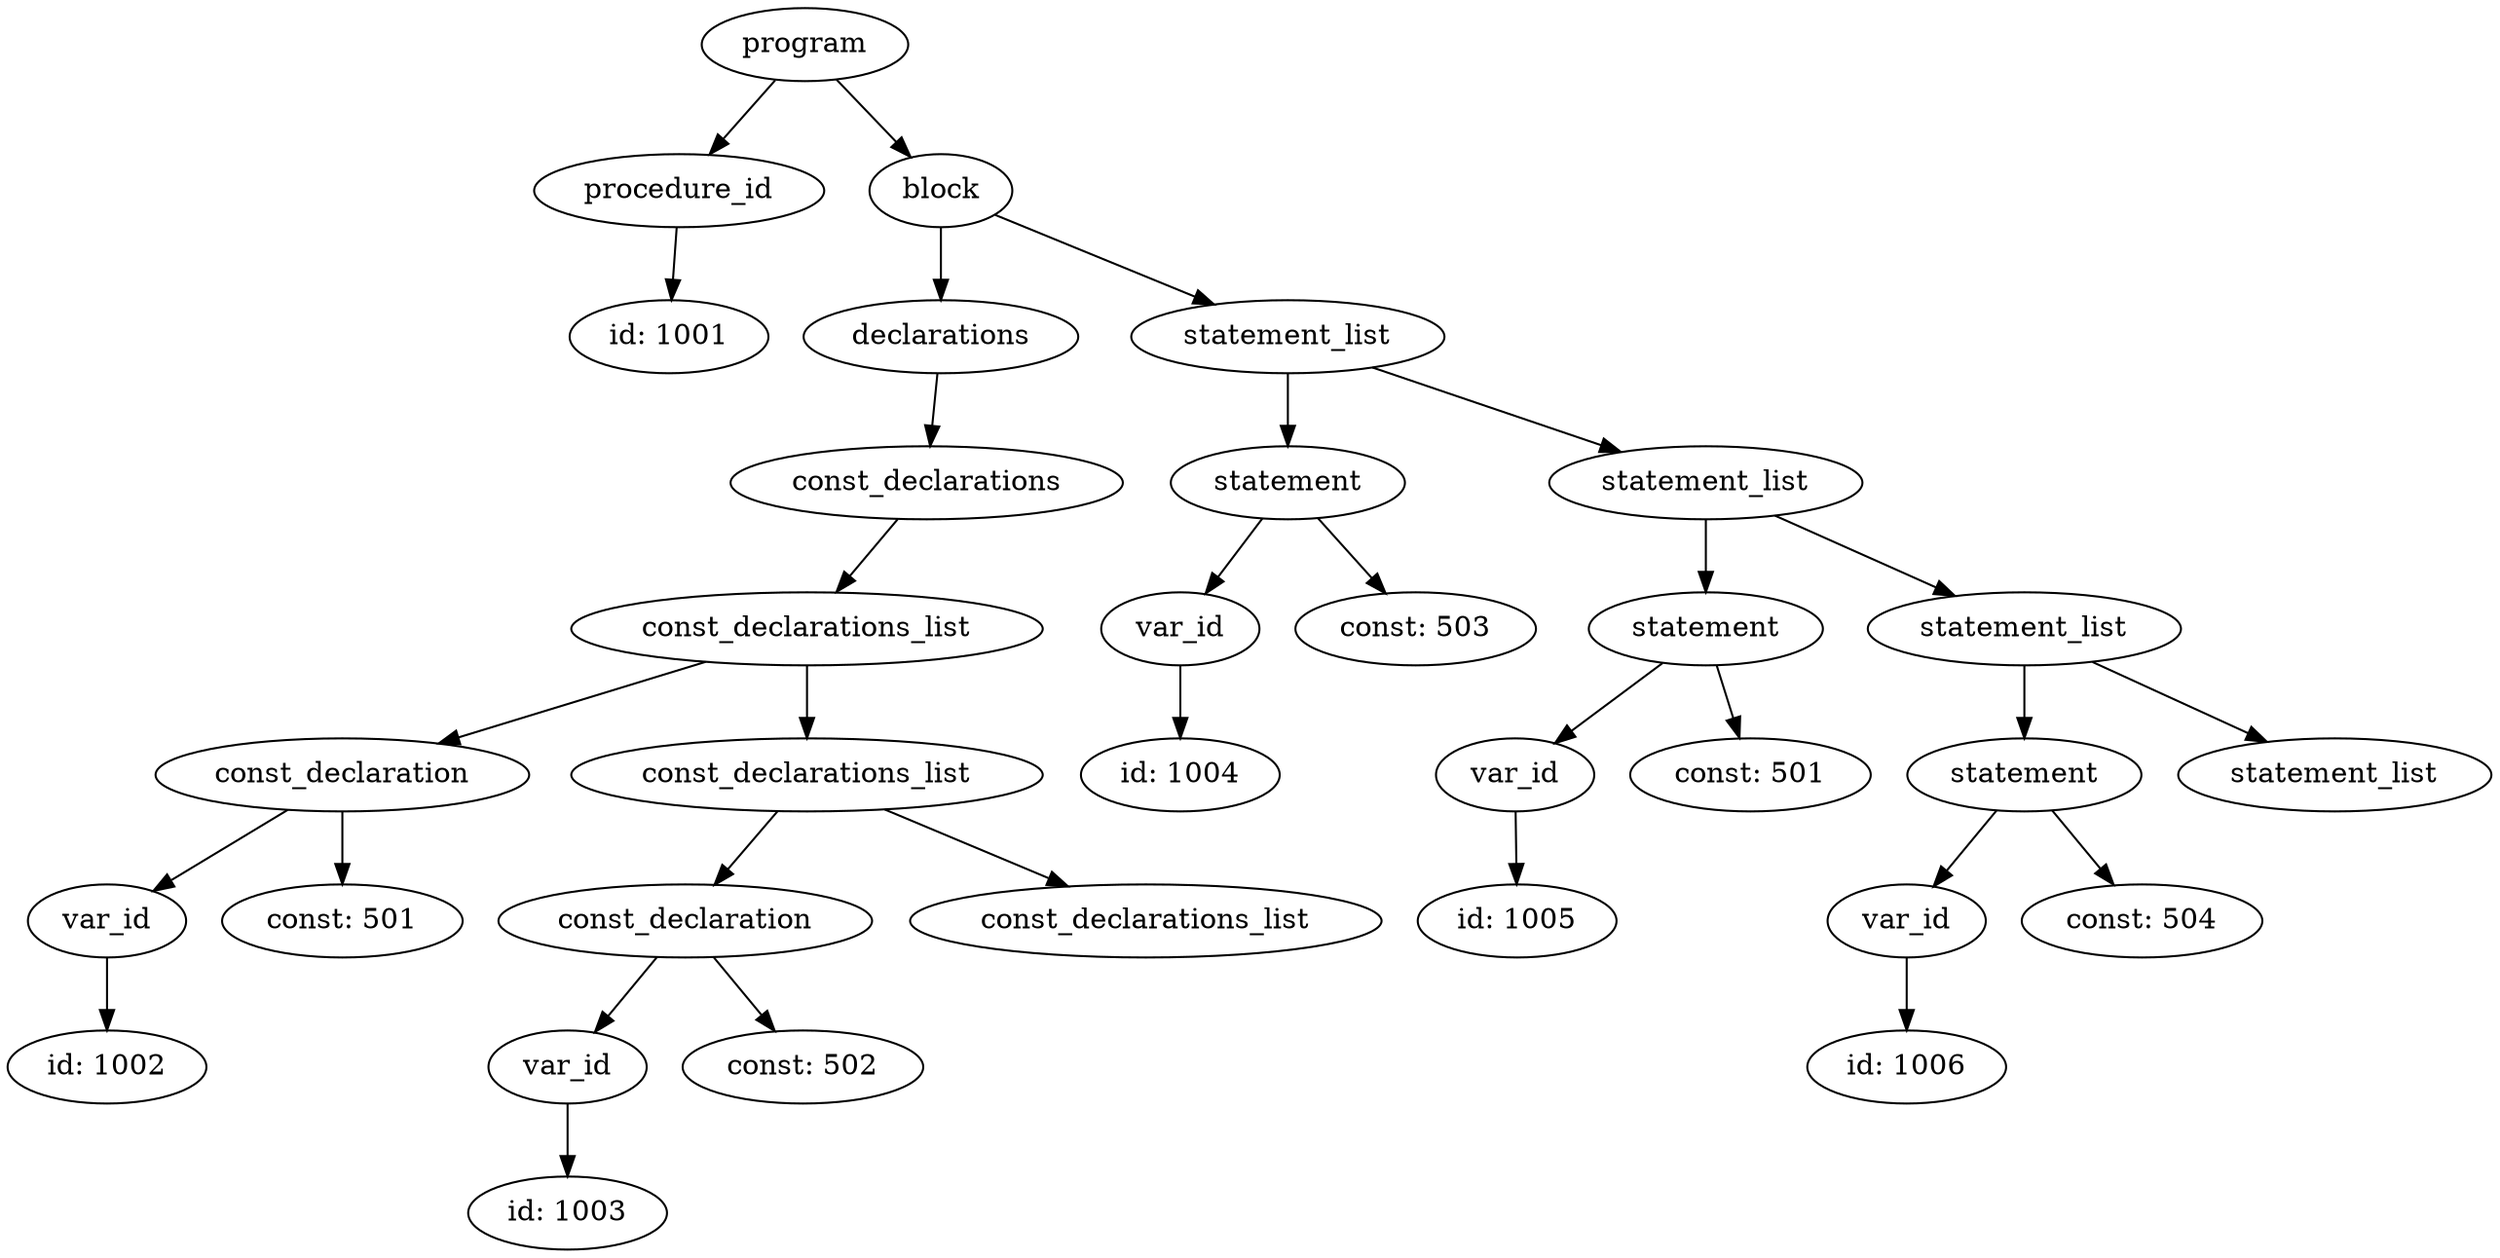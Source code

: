 // resulting tree
digraph {
	0 [label=program]
	1 [label=procedure_id]
	2 [label="id: 1001"]
	3 [label=block]
	4 [label=declarations]
	5 [label=const_declarations]
	6 [label=const_declarations_list]
	7 [label=const_declaration]
	8 [label=var_id]
	9 [label="id: 1002"]
	10 [label="const: 501"]
	11 [label=const_declarations_list]
	12 [label=const_declaration]
	13 [label=var_id]
	14 [label="id: 1003"]
	15 [label="const: 502"]
	16 [label=const_declarations_list]
	17 [label=statement_list]
	18 [label=statement]
	19 [label=var_id]
	20 [label="id: 1004"]
	21 [label="const: 503"]
	22 [label=statement_list]
	23 [label=statement]
	24 [label=var_id]
	25 [label="id: 1005"]
	26 [label="const: 501"]
	27 [label=statement_list]
	28 [label=statement]
	29 [label=var_id]
	30 [label="id: 1006"]
	31 [label="const: 504"]
	32 [label=statement_list]
		0 -> 1
		1 -> 2
		0 -> 3
		3 -> 4
		4 -> 5
		5 -> 6
		6 -> 7
		7 -> 8
		8 -> 9
		7 -> 10
		6 -> 11
		11 -> 12
		12 -> 13
		13 -> 14
		12 -> 15
		11 -> 16
		3 -> 17
		17 -> 18
		18 -> 19
		19 -> 20
		18 -> 21
		17 -> 22
		22 -> 23
		23 -> 24
		24 -> 25
		23 -> 26
		22 -> 27
		27 -> 28
		28 -> 29
		29 -> 30
		28 -> 31
		27 -> 32
}